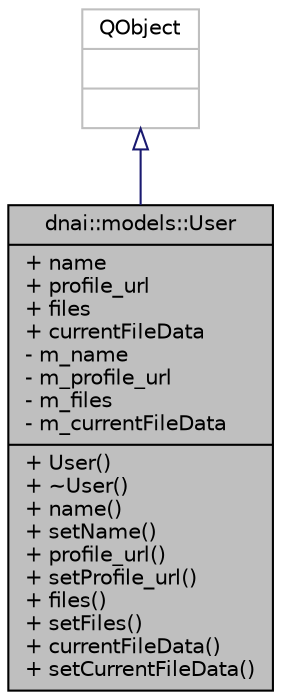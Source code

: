 digraph "dnai::models::User"
{
  edge [fontname="Helvetica",fontsize="10",labelfontname="Helvetica",labelfontsize="10"];
  node [fontname="Helvetica",fontsize="10",shape=record];
  Node1 [label="{dnai::models::User\n|+ name\l+ profile_url\l+ files\l+ currentFileData\l- m_name\l- m_profile_url\l- m_files\l- m_currentFileData\l|+ User()\l+ ~User()\l+ name()\l+ setName()\l+ profile_url()\l+ setProfile_url()\l+ files()\l+ setFiles()\l+ currentFileData()\l+ setCurrentFileData()\l}",height=0.2,width=0.4,color="black", fillcolor="grey75", style="filled", fontcolor="black"];
  Node2 -> Node1 [dir="back",color="midnightblue",fontsize="10",style="solid",arrowtail="onormal",fontname="Helvetica"];
  Node2 [label="{QObject\n||}",height=0.2,width=0.4,color="grey75", fillcolor="white", style="filled"];
}
